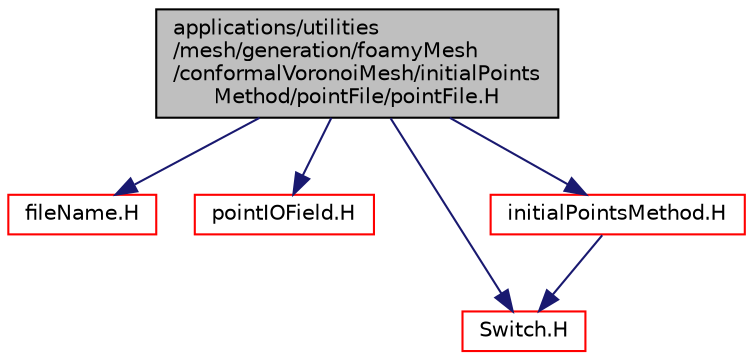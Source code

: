 digraph "applications/utilities/mesh/generation/foamyMesh/conformalVoronoiMesh/initialPointsMethod/pointFile/pointFile.H"
{
  bgcolor="transparent";
  edge [fontname="Helvetica",fontsize="10",labelfontname="Helvetica",labelfontsize="10"];
  node [fontname="Helvetica",fontsize="10",shape=record];
  Node1 [label="applications/utilities\l/mesh/generation/foamyMesh\l/conformalVoronoiMesh/initialPoints\lMethod/pointFile/pointFile.H",height=0.2,width=0.4,color="black", fillcolor="grey75", style="filled", fontcolor="black"];
  Node1 -> Node2 [color="midnightblue",fontsize="10",style="solid",fontname="Helvetica"];
  Node2 [label="fileName.H",height=0.2,width=0.4,color="red",URL="$a09108.html"];
  Node1 -> Node3 [color="midnightblue",fontsize="10",style="solid",fontname="Helvetica"];
  Node3 [label="pointIOField.H",height=0.2,width=0.4,color="red",URL="$a08910.html"];
  Node1 -> Node4 [color="midnightblue",fontsize="10",style="solid",fontname="Helvetica"];
  Node4 [label="Switch.H",height=0.2,width=0.4,color="red",URL="$a08940.html"];
  Node1 -> Node5 [color="midnightblue",fontsize="10",style="solid",fontname="Helvetica"];
  Node5 [label="initialPointsMethod.H",height=0.2,width=0.4,color="red",URL="$a04190.html"];
  Node5 -> Node4 [color="midnightblue",fontsize="10",style="solid",fontname="Helvetica"];
}
